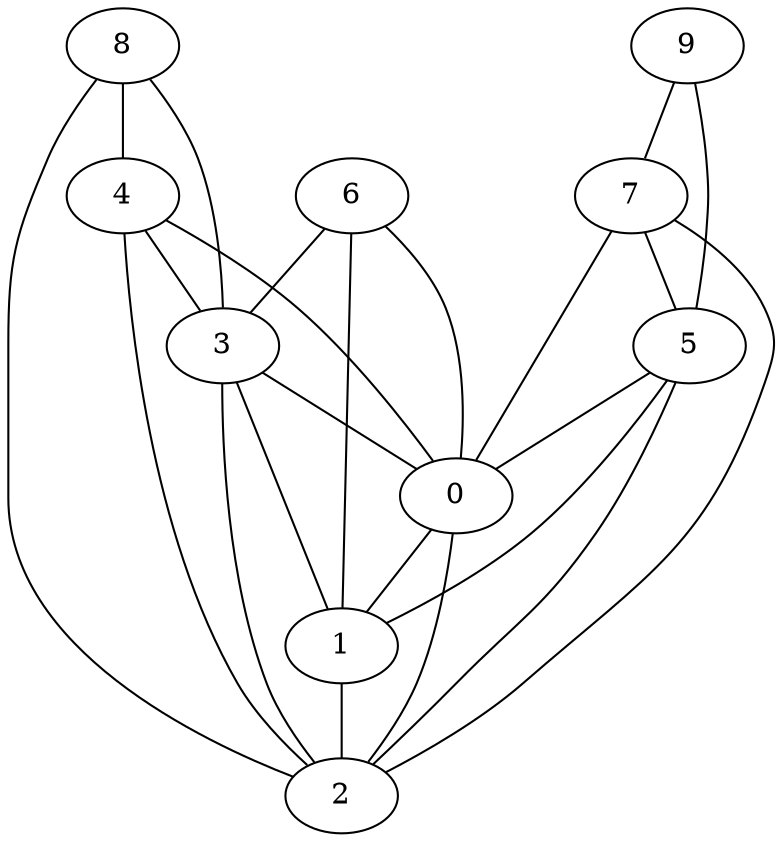 graph {
    0 [ label = "0" ]
    1 [ label = "1" ]
    2 [ label = "2" ]
    3 [ label = "3" ]
    4 [ label = "4" ]
    5 [ label = "5" ]
    6 [ label = "6" ]
    7 [ label = "7" ]
    8 [ label = "8" ]
    9 [ label = "9" ]
    0 -- 1 [ ]
    0 -- 2 [ ]
    1 -- 2 [ ]
    3 -- 0 [ ]
    3 -- 1 [ ]
    3 -- 2 [ ]
    4 -- 0 [ ]
    4 -- 2 [ ]
    4 -- 3 [ ]
    5 -- 0 [ ]
    5 -- 1 [ ]
    5 -- 2 [ ]
    6 -- 0 [ ]
    6 -- 1 [ ]
    6 -- 3 [ ]
    7 -- 0 [ ]
    7 -- 2 [ ]
    7 -- 5 [ ]
    8 -- 2 [ ]
    8 -- 3 [ ]
    8 -- 4 [ ]
    9 -- 7 [ ]
    9 -- 5 [ ]
}
